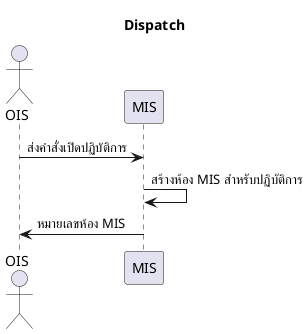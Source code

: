 @startuml
Title Dispatch
actor OIS
  OIS -> MIS: ส่งคำสั่งเปิดปฏิบัติการ
  MIS -> MIS: สร้างห้อง MIS สำหรับปฏิบัติการ
  OIS <- MIS: หมายเลขห้อง MIS
@enduml
